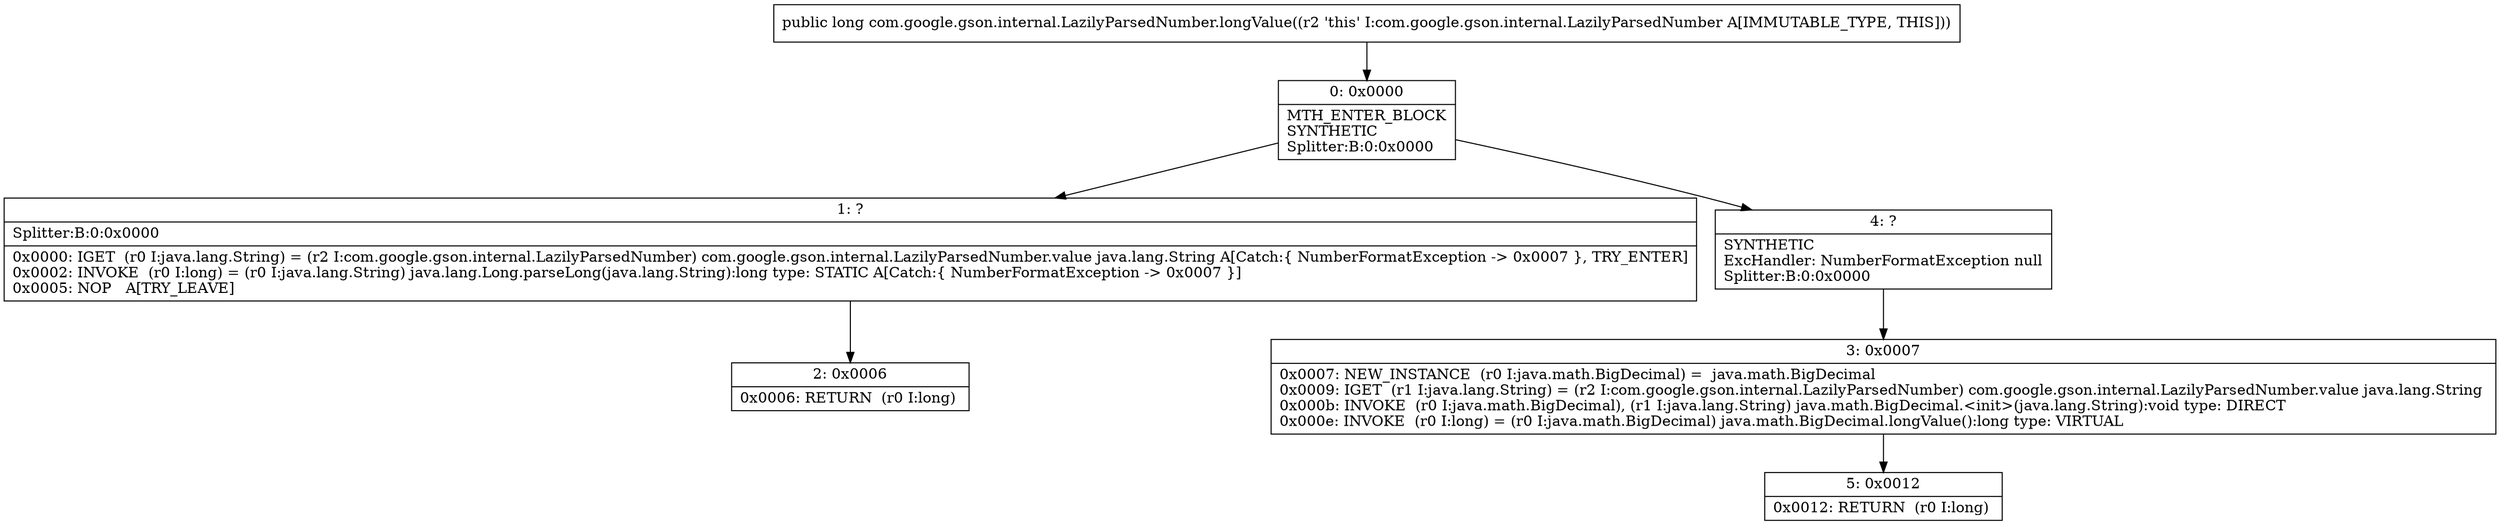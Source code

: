 digraph "CFG forcom.google.gson.internal.LazilyParsedNumber.longValue()J" {
Node_0 [shape=record,label="{0\:\ 0x0000|MTH_ENTER_BLOCK\lSYNTHETIC\lSplitter:B:0:0x0000\l}"];
Node_1 [shape=record,label="{1\:\ ?|Splitter:B:0:0x0000\l|0x0000: IGET  (r0 I:java.lang.String) = (r2 I:com.google.gson.internal.LazilyParsedNumber) com.google.gson.internal.LazilyParsedNumber.value java.lang.String A[Catch:\{ NumberFormatException \-\> 0x0007 \}, TRY_ENTER]\l0x0002: INVOKE  (r0 I:long) = (r0 I:java.lang.String) java.lang.Long.parseLong(java.lang.String):long type: STATIC A[Catch:\{ NumberFormatException \-\> 0x0007 \}]\l0x0005: NOP   A[TRY_LEAVE]\l}"];
Node_2 [shape=record,label="{2\:\ 0x0006|0x0006: RETURN  (r0 I:long) \l}"];
Node_3 [shape=record,label="{3\:\ 0x0007|0x0007: NEW_INSTANCE  (r0 I:java.math.BigDecimal) =  java.math.BigDecimal \l0x0009: IGET  (r1 I:java.lang.String) = (r2 I:com.google.gson.internal.LazilyParsedNumber) com.google.gson.internal.LazilyParsedNumber.value java.lang.String \l0x000b: INVOKE  (r0 I:java.math.BigDecimal), (r1 I:java.lang.String) java.math.BigDecimal.\<init\>(java.lang.String):void type: DIRECT \l0x000e: INVOKE  (r0 I:long) = (r0 I:java.math.BigDecimal) java.math.BigDecimal.longValue():long type: VIRTUAL \l}"];
Node_4 [shape=record,label="{4\:\ ?|SYNTHETIC\lExcHandler: NumberFormatException null\lSplitter:B:0:0x0000\l}"];
Node_5 [shape=record,label="{5\:\ 0x0012|0x0012: RETURN  (r0 I:long) \l}"];
MethodNode[shape=record,label="{public long com.google.gson.internal.LazilyParsedNumber.longValue((r2 'this' I:com.google.gson.internal.LazilyParsedNumber A[IMMUTABLE_TYPE, THIS])) }"];
MethodNode -> Node_0;
Node_0 -> Node_1;
Node_0 -> Node_4;
Node_1 -> Node_2;
Node_3 -> Node_5;
Node_4 -> Node_3;
}

